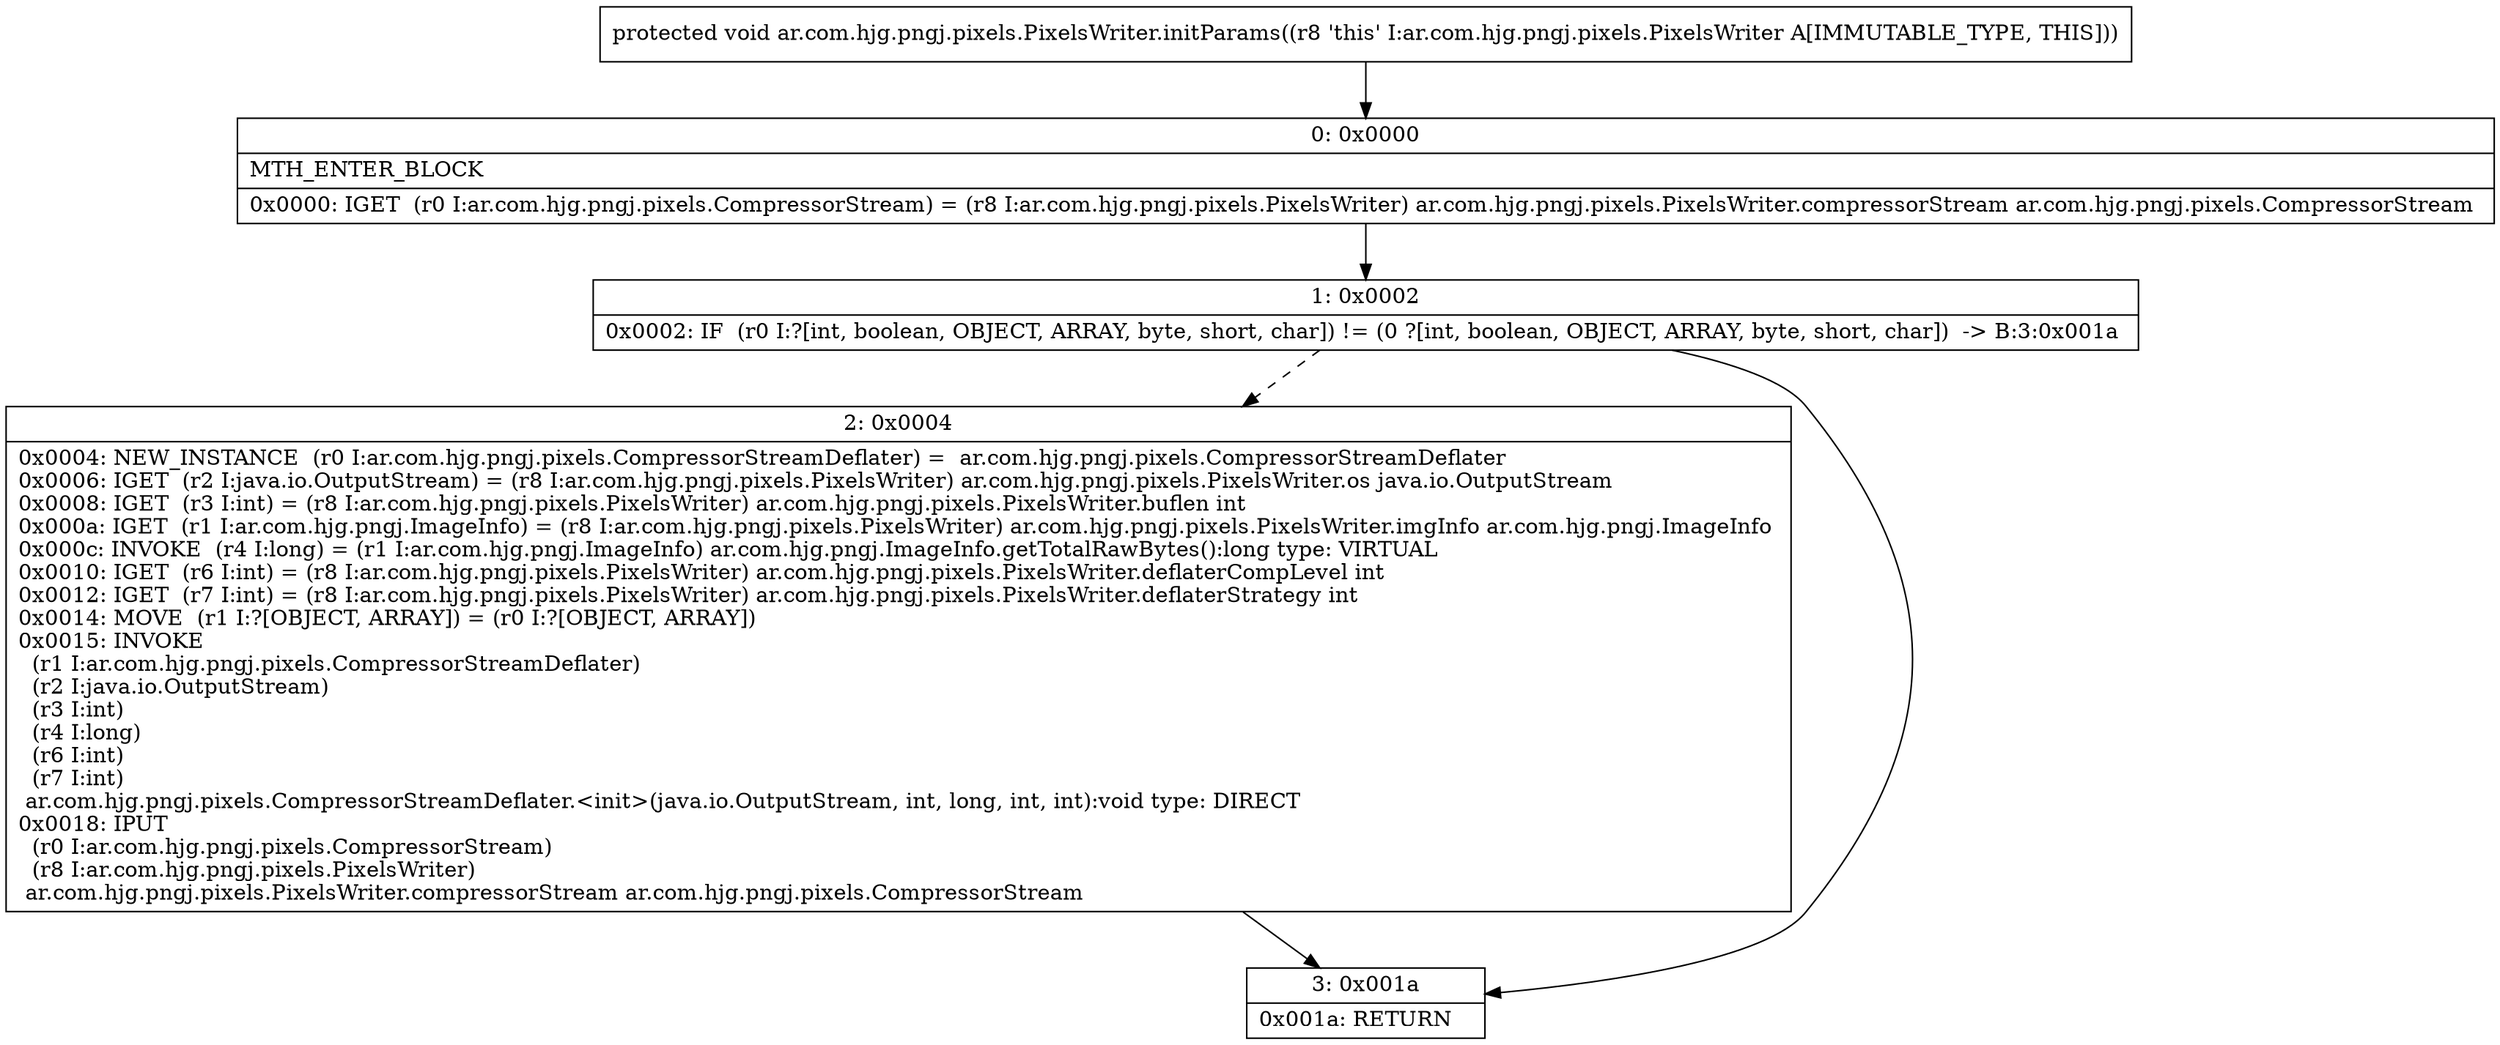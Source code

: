 digraph "CFG forar.com.hjg.pngj.pixels.PixelsWriter.initParams()V" {
Node_0 [shape=record,label="{0\:\ 0x0000|MTH_ENTER_BLOCK\l|0x0000: IGET  (r0 I:ar.com.hjg.pngj.pixels.CompressorStream) = (r8 I:ar.com.hjg.pngj.pixels.PixelsWriter) ar.com.hjg.pngj.pixels.PixelsWriter.compressorStream ar.com.hjg.pngj.pixels.CompressorStream \l}"];
Node_1 [shape=record,label="{1\:\ 0x0002|0x0002: IF  (r0 I:?[int, boolean, OBJECT, ARRAY, byte, short, char]) != (0 ?[int, boolean, OBJECT, ARRAY, byte, short, char])  \-\> B:3:0x001a \l}"];
Node_2 [shape=record,label="{2\:\ 0x0004|0x0004: NEW_INSTANCE  (r0 I:ar.com.hjg.pngj.pixels.CompressorStreamDeflater) =  ar.com.hjg.pngj.pixels.CompressorStreamDeflater \l0x0006: IGET  (r2 I:java.io.OutputStream) = (r8 I:ar.com.hjg.pngj.pixels.PixelsWriter) ar.com.hjg.pngj.pixels.PixelsWriter.os java.io.OutputStream \l0x0008: IGET  (r3 I:int) = (r8 I:ar.com.hjg.pngj.pixels.PixelsWriter) ar.com.hjg.pngj.pixels.PixelsWriter.buflen int \l0x000a: IGET  (r1 I:ar.com.hjg.pngj.ImageInfo) = (r8 I:ar.com.hjg.pngj.pixels.PixelsWriter) ar.com.hjg.pngj.pixels.PixelsWriter.imgInfo ar.com.hjg.pngj.ImageInfo \l0x000c: INVOKE  (r4 I:long) = (r1 I:ar.com.hjg.pngj.ImageInfo) ar.com.hjg.pngj.ImageInfo.getTotalRawBytes():long type: VIRTUAL \l0x0010: IGET  (r6 I:int) = (r8 I:ar.com.hjg.pngj.pixels.PixelsWriter) ar.com.hjg.pngj.pixels.PixelsWriter.deflaterCompLevel int \l0x0012: IGET  (r7 I:int) = (r8 I:ar.com.hjg.pngj.pixels.PixelsWriter) ar.com.hjg.pngj.pixels.PixelsWriter.deflaterStrategy int \l0x0014: MOVE  (r1 I:?[OBJECT, ARRAY]) = (r0 I:?[OBJECT, ARRAY]) \l0x0015: INVOKE  \l  (r1 I:ar.com.hjg.pngj.pixels.CompressorStreamDeflater)\l  (r2 I:java.io.OutputStream)\l  (r3 I:int)\l  (r4 I:long)\l  (r6 I:int)\l  (r7 I:int)\l ar.com.hjg.pngj.pixels.CompressorStreamDeflater.\<init\>(java.io.OutputStream, int, long, int, int):void type: DIRECT \l0x0018: IPUT  \l  (r0 I:ar.com.hjg.pngj.pixels.CompressorStream)\l  (r8 I:ar.com.hjg.pngj.pixels.PixelsWriter)\l ar.com.hjg.pngj.pixels.PixelsWriter.compressorStream ar.com.hjg.pngj.pixels.CompressorStream \l}"];
Node_3 [shape=record,label="{3\:\ 0x001a|0x001a: RETURN   \l}"];
MethodNode[shape=record,label="{protected void ar.com.hjg.pngj.pixels.PixelsWriter.initParams((r8 'this' I:ar.com.hjg.pngj.pixels.PixelsWriter A[IMMUTABLE_TYPE, THIS])) }"];
MethodNode -> Node_0;
Node_0 -> Node_1;
Node_1 -> Node_2[style=dashed];
Node_1 -> Node_3;
Node_2 -> Node_3;
}

